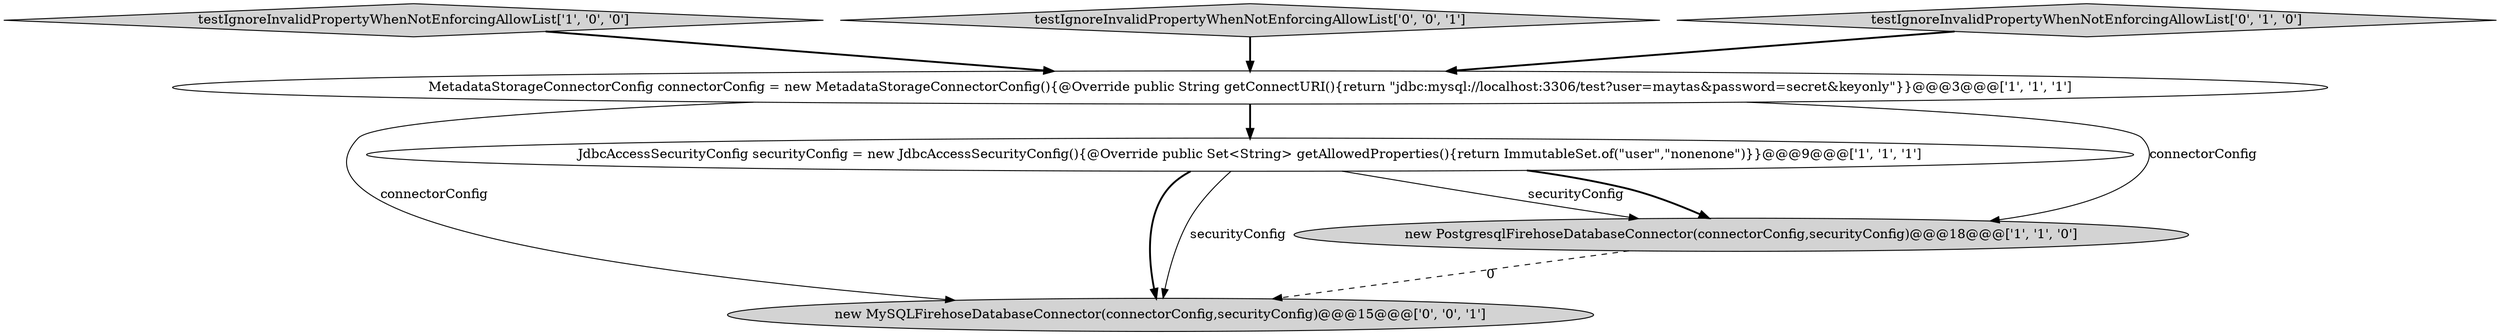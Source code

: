 digraph {
0 [style = filled, label = "new PostgresqlFirehoseDatabaseConnector(connectorConfig,securityConfig)@@@18@@@['1', '1', '0']", fillcolor = lightgray, shape = ellipse image = "AAA0AAABBB1BBB"];
3 [style = filled, label = "testIgnoreInvalidPropertyWhenNotEnforcingAllowList['1', '0', '0']", fillcolor = lightgray, shape = diamond image = "AAA0AAABBB1BBB"];
5 [style = filled, label = "testIgnoreInvalidPropertyWhenNotEnforcingAllowList['0', '0', '1']", fillcolor = lightgray, shape = diamond image = "AAA0AAABBB3BBB"];
6 [style = filled, label = "new MySQLFirehoseDatabaseConnector(connectorConfig,securityConfig)@@@15@@@['0', '0', '1']", fillcolor = lightgray, shape = ellipse image = "AAA0AAABBB3BBB"];
1 [style = filled, label = "MetadataStorageConnectorConfig connectorConfig = new MetadataStorageConnectorConfig(){@Override public String getConnectURI(){return \"jdbc:mysql://localhost:3306/test?user=maytas&password=secret&keyonly\"}}@@@3@@@['1', '1', '1']", fillcolor = white, shape = ellipse image = "AAA0AAABBB1BBB"];
2 [style = filled, label = "JdbcAccessSecurityConfig securityConfig = new JdbcAccessSecurityConfig(){@Override public Set<String> getAllowedProperties(){return ImmutableSet.of(\"user\",\"nonenone\")}}@@@9@@@['1', '1', '1']", fillcolor = white, shape = ellipse image = "AAA0AAABBB1BBB"];
4 [style = filled, label = "testIgnoreInvalidPropertyWhenNotEnforcingAllowList['0', '1', '0']", fillcolor = lightgray, shape = diamond image = "AAA0AAABBB2BBB"];
2->0 [style = solid, label="securityConfig"];
1->6 [style = solid, label="connectorConfig"];
5->1 [style = bold, label=""];
4->1 [style = bold, label=""];
2->0 [style = bold, label=""];
1->2 [style = bold, label=""];
3->1 [style = bold, label=""];
2->6 [style = bold, label=""];
1->0 [style = solid, label="connectorConfig"];
2->6 [style = solid, label="securityConfig"];
0->6 [style = dashed, label="0"];
}
